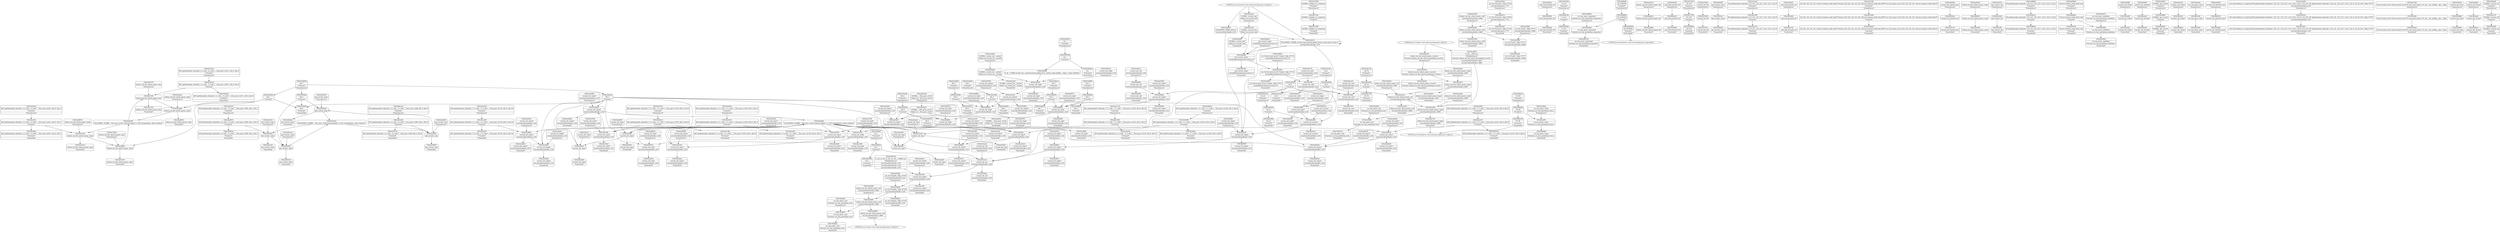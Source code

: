 digraph {
	CE0x5a2d1e0 [shape=record,shape=Mrecord,label="{CE0x5a2d1e0|i64*_getelementptr_inbounds_(_2_x_i64_,_2_x_i64_*___llvm_gcov_ctr411,_i64_0,_i64_0)|*Constant*}"]
	CE0x5a4ab10 [shape=record,shape=Mrecord,label="{CE0x5a4ab10|current_sid:_call|security/selinux/hooks.c,218|*SummSource*}"]
	CE0x5a37560 [shape=record,shape=Mrecord,label="{CE0x5a37560|GLOBAL:_lockdep_rcu_suspicious|*Constant*|*SummSource*}"]
	CE0x5a49b30 [shape=record,shape=Mrecord,label="{CE0x5a49b30|i64_3|*Constant*}"]
	CE0x5a45d90 [shape=record,shape=Mrecord,label="{CE0x5a45d90|_ret_i32_%call1,_!dbg_!27717|security/selinux/hooks.c,4669}"]
	CE0x5a93f00 [shape=record,shape=Mrecord,label="{CE0x5a93f00|_call_void_mcount()_#3}"]
	CE0x5a47580 [shape=record,shape=Mrecord,label="{CE0x5a47580|i64*_getelementptr_inbounds_(_11_x_i64_,_11_x_i64_*___llvm_gcov_ctr125,_i64_0,_i64_9)|*Constant*|*SummSink*}"]
	CE0x5a59790 [shape=record,shape=Mrecord,label="{CE0x5a59790|i8_1|*Constant*}"]
	CE0x5a45340 [shape=record,shape=Mrecord,label="{CE0x5a45340|i1_true|*Constant*|*SummSource*}"]
	CE0x5a5c950 [shape=record,shape=Mrecord,label="{CE0x5a5c950|get_current:_tmp2}"]
	CE0x5a3abe0 [shape=record,shape=Mrecord,label="{CE0x5a3abe0|GLOBAL:_current_sid.__warned|Global_var:current_sid.__warned|*SummSource*}"]
	CE0x5a5f3f0 [shape=record,shape=Mrecord,label="{CE0x5a5f3f0|current_sid:_tmp22|security/selinux/hooks.c,218|*SummSink*}"]
	CE0x5a273a0 [shape=record,shape=Mrecord,label="{CE0x5a273a0|i32_0|*Constant*|*SummSource*}"]
	CE0x5a542e0 [shape=record,shape=Mrecord,label="{CE0x5a542e0|current_sid:_call4|security/selinux/hooks.c,218|*SummSink*}"]
	CE0x5a38290 [shape=record,shape=Mrecord,label="{CE0x5a38290|current_sid:_tmp13|security/selinux/hooks.c,218|*SummSink*}"]
	CE0x5a36420 [shape=record,shape=Mrecord,label="{CE0x5a36420|GLOBAL:_current_sid.__warned|Global_var:current_sid.__warned}"]
	CE0x5a5a400 [shape=record,shape=Mrecord,label="{CE0x5a5a400|GLOBAL:_current_task|Global_var:current_task|*SummSink*}"]
	CE0x5a4f600 [shape=record,shape=Mrecord,label="{CE0x5a4f600|i64_2|*Constant*|*SummSink*}"]
	CE0x5a2cf20 [shape=record,shape=Mrecord,label="{CE0x5a2cf20|i64*_getelementptr_inbounds_(_2_x_i64_,_2_x_i64_*___llvm_gcov_ctr411,_i64_0,_i64_1)|*Constant*}"]
	CE0x5a307a0 [shape=record,shape=Mrecord,label="{CE0x5a307a0|i64*_getelementptr_inbounds_(_2_x_i64_,_2_x_i64_*___llvm_gcov_ctr411,_i64_0,_i64_0)|*Constant*|*SummSource*}"]
	"CONST[source:2(external),value:2(dynamic)][purpose:{subject}]"
	CE0x5a3d800 [shape=record,shape=Mrecord,label="{CE0x5a3d800|current_sid:_tmp19|security/selinux/hooks.c,218}"]
	CE0x5a512e0 [shape=record,shape=Mrecord,label="{CE0x5a512e0|current_sid:_sid|security/selinux/hooks.c,220|*SummSource*}"]
	CE0x5a511a0 [shape=record,shape=Mrecord,label="{CE0x5a511a0|i64*_getelementptr_inbounds_(_2_x_i64_,_2_x_i64_*___llvm_gcov_ctr98,_i64_0,_i64_0)|*Constant*|*SummSink*}"]
	CE0x5a2a880 [shape=record,shape=Mrecord,label="{CE0x5a2a880|avc_has_perm:_requested|Function::avc_has_perm&Arg::requested::}"]
	CE0x5a31090 [shape=record,shape=Mrecord,label="{CE0x5a31090|i64*_getelementptr_inbounds_(_11_x_i64_,_11_x_i64_*___llvm_gcov_ctr125,_i64_0,_i64_0)|*Constant*}"]
	CE0x5a387d0 [shape=record,shape=Mrecord,label="{CE0x5a387d0|get_current:_tmp1|*SummSource*}"]
	CE0x5a39240 [shape=record,shape=Mrecord,label="{CE0x5a39240|_ret_i32_%call1,_!dbg_!27717|security/selinux/hooks.c,4669|*SummSink*}"]
	CE0x5a2ede0 [shape=record,shape=Mrecord,label="{CE0x5a2ede0|COLLAPSED:_GCMRE___llvm_gcov_ctr125_internal_global_11_x_i64_zeroinitializer:_elem_0:default:}"]
	CE0x5a4a450 [shape=record,shape=Mrecord,label="{CE0x5a4a450|current_sid:_tmp1|*SummSource*}"]
	CE0x5a2db80 [shape=record,shape=Mrecord,label="{CE0x5a2db80|selinux_tun_dev_attach_queue:_bb|*SummSink*}"]
	CE0x5a4d210 [shape=record,shape=Mrecord,label="{CE0x5a4d210|_call_void_mcount()_#3}"]
	CE0x5a37a20 [shape=record,shape=Mrecord,label="{CE0x5a37a20|i32_218|*Constant*|*SummSource*}"]
	CE0x5a37d90 [shape=record,shape=Mrecord,label="{CE0x5a37d90|current_sid:_bb}"]
	CE0x6e0d350 [shape=record,shape=Mrecord,label="{CE0x6e0d350|selinux_tun_dev_attach_queue:_call1|security/selinux/hooks.c,4669|*SummSource*}"]
	CE0x5a390a0 [shape=record,shape=Mrecord,label="{CE0x5a390a0|get_current:_tmp1}"]
	CE0x5a39560 [shape=record,shape=Mrecord,label="{CE0x5a39560|get_current:_tmp|*SummSink*}"]
	CE0x5a5c7d0 [shape=record,shape=Mrecord,label="{CE0x5a5c7d0|current_sid:_tmp24|security/selinux/hooks.c,220}"]
	CE0x5a272f0 [shape=record,shape=Mrecord,label="{CE0x5a272f0|selinux_tun_dev_attach_queue:_tmp}"]
	CE0x5a4e180 [shape=record,shape=Mrecord,label="{CE0x5a4e180|i32_22|*Constant*|*SummSource*}"]
	CE0x5a36c40 [shape=record,shape=Mrecord,label="{CE0x5a36c40|get_current:_entry}"]
	CE0x5a2af50 [shape=record,shape=Mrecord,label="{CE0x5a2af50|avc_has_perm:_tclass|Function::avc_has_perm&Arg::tclass::}"]
	CE0x5a340e0 [shape=record,shape=Mrecord,label="{CE0x5a340e0|avc_has_perm:_tsid|Function::avc_has_perm&Arg::tsid::|*SummSource*}"]
	CE0x5a44d70 [shape=record,shape=Mrecord,label="{CE0x5a44d70|i64_0|*Constant*|*SummSink*}"]
	CE0x5a39660 [shape=record,shape=Mrecord,label="{CE0x5a39660|selinux_tun_dev_attach_queue:_call|security/selinux/hooks.c,4669}"]
	CE0x5a4c2e0 [shape=record,shape=Mrecord,label="{CE0x5a4c2e0|i8*_getelementptr_inbounds_(_25_x_i8_,_25_x_i8_*_.str3,_i32_0,_i32_0)|*Constant*|*SummSource*}"]
	CE0x5a3d2e0 [shape=record,shape=Mrecord,label="{CE0x5a3d2e0|current_sid:_tmp18|security/selinux/hooks.c,218}"]
	CE0x5a45660 [shape=record,shape=Mrecord,label="{CE0x5a45660|i64*_getelementptr_inbounds_(_11_x_i64_,_11_x_i64_*___llvm_gcov_ctr125,_i64_0,_i64_8)|*Constant*}"]
	CE0x79ada00 [shape=record,shape=Mrecord,label="{CE0x79ada00|avc_has_perm:_ssid|Function::avc_has_perm&Arg::ssid::|*SummSource*}"]
	CE0x5a31e50 [shape=record,shape=Mrecord,label="{CE0x5a31e50|selinux_tun_dev_attach_queue:_sid|security/selinux/hooks.c,4669|*SummSink*}"]
	CE0x5a5a820 [shape=record,shape=Mrecord,label="{CE0x5a5a820|_call_void_mcount()_#3}"]
	CE0x5a4a000 [shape=record,shape=Mrecord,label="{CE0x5a4a000|i64_4|*Constant*|*SummSink*}"]
	CE0x5a2bf10 [shape=record,shape=Mrecord,label="{CE0x5a2bf10|selinux_tun_dev_attach_queue:_sid|security/selinux/hooks.c,4669|*SummSource*}"]
	CE0x5a4f6a0 [shape=record,shape=Mrecord,label="{CE0x5a4f6a0|current_sid:_tmp4|security/selinux/hooks.c,218}"]
	CE0x5a68f60 [shape=record,shape=Mrecord,label="{CE0x5a68f60|i32_4194304|*Constant*}"]
	CE0x5a315f0 [shape=record,shape=Mrecord,label="{CE0x5a315f0|i32_(i32,_i32,_i16,_i32,_%struct.common_audit_data*)*_bitcast_(i32_(i32,_i32,_i16,_i32,_%struct.common_audit_data.495*)*_avc_has_perm_to_i32_(i32,_i32,_i16,_i32,_%struct.common_audit_data*)*)|*Constant*|*SummSource*}"]
	CE0x5a454b0 [shape=record,shape=Mrecord,label="{CE0x5a454b0|i1_true|*Constant*|*SummSink*}"]
	CE0x5a53530 [shape=record,shape=Mrecord,label="{CE0x5a53530|current_sid:_tobool1|security/selinux/hooks.c,218|*SummSource*}"]
	CE0x5a44af0 [shape=record,shape=Mrecord,label="{CE0x5a44af0|i64_0|*Constant*}"]
	CE0x5a526c0 [shape=record,shape=Mrecord,label="{CE0x5a526c0|_ret_%struct.task_struct*_%tmp4,_!dbg_!27714|./arch/x86/include/asm/current.h,14|*SummSink*}"]
	CE0x5a46430 [shape=record,shape=Mrecord,label="{CE0x5a46430|current_sid:_tmp14|security/selinux/hooks.c,218|*SummSource*}"]
	CE0x5a46c50 [shape=record,shape=Mrecord,label="{CE0x5a46c50|_call_void_mcount()_#3|*SummSource*}"]
	CE0x5a50380 [shape=record,shape=Mrecord,label="{CE0x5a50380|current_sid:_land.lhs.true|*SummSource*}"]
	CE0x5a3b080 [shape=record,shape=Mrecord,label="{CE0x5a3b080|selinux_tun_dev_attach_queue:_call|security/selinux/hooks.c,4669|*SummSource*}"]
	CE0x5a3ad10 [shape=record,shape=Mrecord,label="{CE0x5a3ad10|GLOBAL:_current_sid.__warned|Global_var:current_sid.__warned|*SummSink*}"]
	CE0x5a30e60 [shape=record,shape=Mrecord,label="{CE0x5a30e60|selinux_tun_dev_attach_queue:_entry|*SummSource*}"]
	CE0x5a4f590 [shape=record,shape=Mrecord,label="{CE0x5a4f590|i64_2|*Constant*|*SummSource*}"]
	CE0x5a41ff0 [shape=record,shape=Mrecord,label="{CE0x5a41ff0|get_current:_bb|*SummSink*}"]
	CE0x5a31580 [shape=record,shape=Mrecord,label="{CE0x5a31580|selinux_tun_dev_attach_queue:_call1|security/selinux/hooks.c,4669|*SummSink*}"]
	CE0x5a29970 [shape=record,shape=Mrecord,label="{CE0x5a29970|selinux_tun_dev_attach_queue:_tmp2|*SummSource*}"]
	CE0x5a35440 [shape=record,shape=Mrecord,label="{CE0x5a35440|selinux_tun_dev_attach_queue:_security|Function::selinux_tun_dev_attach_queue&Arg::security::}"]
	CE0x5a48bf0 [shape=record,shape=Mrecord,label="{CE0x5a48bf0|i8*_getelementptr_inbounds_(_45_x_i8_,_45_x_i8_*_.str12,_i32_0,_i32_0)|*Constant*|*SummSink*}"]
	CE0x5a505b0 [shape=record,shape=Mrecord,label="{CE0x5a505b0|current_sid:_tmp9|security/selinux/hooks.c,218}"]
	CE0x5a50470 [shape=record,shape=Mrecord,label="{CE0x5a50470|i64*_getelementptr_inbounds_(_11_x_i64_,_11_x_i64_*___llvm_gcov_ctr125,_i64_0,_i64_6)|*Constant*|*SummSink*}"]
	CE0x5a303e0 [shape=record,shape=Mrecord,label="{CE0x5a303e0|current_sid:_tmp12|security/selinux/hooks.c,218}"]
	CE0x5a58fe0 [shape=record,shape=Mrecord,label="{CE0x5a58fe0|0:_i8,_:_GCMR_current_sid.__warned_internal_global_i8_0,_section_.data.unlikely_,_align_1:_elem_0:default:}"]
	CE0x79ad930 [shape=record,shape=Mrecord,label="{CE0x79ad930|avc_has_perm:_ssid|Function::avc_has_perm&Arg::ssid::}"]
	CE0x5a66930 [shape=record,shape=Mrecord,label="{CE0x5a66930|i32_4194304|*Constant*|*SummSink*}"]
	CE0x54f22b0 [shape=record,shape=Mrecord,label="{CE0x54f22b0|get_current:_tmp4|./arch/x86/include/asm/current.h,14|*SummSource*}"]
	CE0x5a34630 [shape=record,shape=Mrecord,label="{CE0x5a34630|0:_i32,_:_CRE_0,4_|*MultipleSource*|Function::selinux_tun_dev_attach_queue&Arg::security::|security/selinux/hooks.c,4667|security/selinux/hooks.c,4669}"]
	CE0x5a346a0 [shape=record,shape=Mrecord,label="{CE0x5a346a0|avc_has_perm:_tclass|Function::avc_has_perm&Arg::tclass::|*SummSource*}"]
	CE0x5aa5460 [shape=record,shape=Mrecord,label="{CE0x5aa5460|get_current:_tmp|*SummSource*}"]
	CE0x5a348a0 [shape=record,shape=Mrecord,label="{CE0x5a348a0|avc_has_perm:_auditdata|Function::avc_has_perm&Arg::auditdata::|*SummSink*}"]
	CE0x5a444f0 [shape=record,shape=Mrecord,label="{CE0x5a444f0|current_sid:_tmp2}"]
	CE0x5a325b0 [shape=record,shape=Mrecord,label="{CE0x5a325b0|i64_5|*Constant*}"]
	CE0x5a5f1a0 [shape=record,shape=Mrecord,label="{CE0x5a5f1a0|current_sid:_tmp22|security/selinux/hooks.c,218}"]
	CE0x5a5ad80 [shape=record,shape=Mrecord,label="{CE0x5a5ad80|current_sid:_if.end}"]
	CE0x5a2e050 [shape=record,shape=Mrecord,label="{CE0x5a2e050|COLLAPSED:_GCMRE___llvm_gcov_ctr411_internal_global_2_x_i64_zeroinitializer:_elem_0:default:}"]
	CE0x5a6c420 [shape=record,shape=Mrecord,label="{CE0x5a6c420|current_sid:_if.end|*SummSink*}"]
	CE0x5aa8a70 [shape=record,shape=Mrecord,label="{CE0x5aa8a70|i64*_getelementptr_inbounds_(_2_x_i64_,_2_x_i64_*___llvm_gcov_ctr98,_i64_0,_i64_1)|*Constant*|*SummSource*}"]
	CE0x5a500f0 [shape=record,shape=Mrecord,label="{CE0x5a500f0|current_sid:_do.body|*SummSource*}"]
	CE0x5a48a10 [shape=record,shape=Mrecord,label="{CE0x5a48a10|i8*_getelementptr_inbounds_(_45_x_i8_,_45_x_i8_*_.str12,_i32_0,_i32_0)|*Constant*}"]
	CE0x5a3b600 [shape=record,shape=Mrecord,label="{CE0x5a3b600|_ret_i32_%tmp24,_!dbg_!27742|security/selinux/hooks.c,220}"]
	CE0x5a68e80 [shape=record,shape=Mrecord,label="{CE0x5a68e80|avc_has_perm:_tclass|Function::avc_has_perm&Arg::tclass::|*SummSink*}"]
	CE0x5a50780 [shape=record,shape=Mrecord,label="{CE0x5a50780|current_sid:_tmp9|security/selinux/hooks.c,218|*SummSink*}"]
	CE0x5a2b9c0 [shape=record,shape=Mrecord,label="{CE0x5a2b9c0|i64_1|*Constant*}"]
	CE0x5a47d60 [shape=record,shape=Mrecord,label="{CE0x5a47d60|current_sid:_call|security/selinux/hooks.c,218|*SummSink*}"]
	CE0x5a61740 [shape=record,shape=Mrecord,label="{CE0x5a61740|i32_78|*Constant*|*SummSink*}"]
	CE0x5a61040 [shape=record,shape=Mrecord,label="{CE0x5a61040|0:_i32,_4:_i32,_8:_i32,_12:_i32,_:_CMRE_4,8_|*MultipleSource*|security/selinux/hooks.c,218|security/selinux/hooks.c,218|security/selinux/hooks.c,220}"]
	CE0x5a4cff0 [shape=record,shape=Mrecord,label="{CE0x5a4cff0|i64*_getelementptr_inbounds_(_11_x_i64_,_11_x_i64_*___llvm_gcov_ctr125,_i64_0,_i64_6)|*Constant*|*SummSource*}"]
	CE0x5a36b90 [shape=record,shape=Mrecord,label="{CE0x5a36b90|GLOBAL:_get_current|*Constant*|*SummSink*}"]
	CE0x5a618d0 [shape=record,shape=Mrecord,label="{CE0x5a618d0|current_sid:_cred|security/selinux/hooks.c,218}"]
	CE0x5a6c520 [shape=record,shape=Mrecord,label="{CE0x5a6c520|current_sid:_if.then}"]
	CE0x5a2f9d0 [shape=record,shape=Mrecord,label="{CE0x5a2f9d0|current_sid:_call|security/selinux/hooks.c,218}"]
	CE0x5a5bb50 [shape=record,shape=Mrecord,label="{CE0x5a5bb50|i64*_getelementptr_inbounds_(_11_x_i64_,_11_x_i64_*___llvm_gcov_ctr125,_i64_0,_i64_8)|*Constant*|*SummSource*}"]
	CE0x5a29cb0 [shape=record,shape=Mrecord,label="{CE0x5a29cb0|selinux_tun_dev_attach_queue:_security|Function::selinux_tun_dev_attach_queue&Arg::security::|*SummSink*}"]
	CE0x5a3d460 [shape=record,shape=Mrecord,label="{CE0x5a3d460|current_sid:_tmp18|security/selinux/hooks.c,218|*SummSource*}"]
	CE0x5a41de0 [shape=record,shape=Mrecord,label="{CE0x5a41de0|get_current:_bb}"]
	CE0x5a67cb0 [shape=record,shape=Mrecord,label="{CE0x5a67cb0|avc_has_perm:_entry}"]
	CE0x5a2e9f0 [shape=record,shape=Mrecord,label="{CE0x5a2e9f0|current_sid:_land.lhs.true2|*SummSink*}"]
	CE0x5a2e870 [shape=record,shape=Mrecord,label="{CE0x5a2e870|selinux_tun_dev_attach_queue:_tmp4|security/selinux/hooks.c,4667}"]
	CE0x5a6d7f0 [shape=record,shape=Mrecord,label="{CE0x5a6d7f0|current_sid:_land.lhs.true2|*SummSource*}"]
	CE0x5a4ce70 [shape=record,shape=Mrecord,label="{CE0x5a4ce70|i64*_getelementptr_inbounds_(_11_x_i64_,_11_x_i64_*___llvm_gcov_ctr125,_i64_0,_i64_6)|*Constant*}"]
	CE0x5a3e650 [shape=record,shape=Mrecord,label="{CE0x5a3e650|_call_void_lockdep_rcu_suspicious(i8*_getelementptr_inbounds_(_25_x_i8_,_25_x_i8_*_.str3,_i32_0,_i32_0),_i32_218,_i8*_getelementptr_inbounds_(_45_x_i8_,_45_x_i8_*_.str12,_i32_0,_i32_0))_#10,_!dbg_!27727|security/selinux/hooks.c,218|*SummSource*}"]
	CE0x5a586b0 [shape=record,shape=Mrecord,label="{CE0x5a586b0|current_sid:_tmp5|security/selinux/hooks.c,218}"]
	CE0x5a369c0 [shape=record,shape=Mrecord,label="{CE0x5a369c0|GLOBAL:_get_current|*Constant*|*SummSource*}"]
	CE0x5a36f20 [shape=record,shape=Mrecord,label="{CE0x5a36f20|_ret_%struct.task_struct*_%tmp4,_!dbg_!27714|./arch/x86/include/asm/current.h,14|*SummSource*}"]
	CE0x5a2e470 [shape=record,shape=Mrecord,label="{CE0x5a2e470|selinux_tun_dev_attach_queue:_bb|*SummSource*}"]
	CE0x5a4a640 [shape=record,shape=Mrecord,label="{CE0x5a4a640|current_sid:_tmp1|*SummSink*}"]
	CE0x5a4c6f0 [shape=record,shape=Mrecord,label="{CE0x5a4c6f0|%struct.task_struct*_(%struct.task_struct**)*_asm_movq_%gs:$_1:P_,$0_,_r,im,_dirflag_,_fpsr_,_flags_}"]
	CE0x5a4b1d0 [shape=record,shape=Mrecord,label="{CE0x5a4b1d0|GLOBAL:___llvm_gcov_ctr125|Global_var:__llvm_gcov_ctr125|*SummSource*}"]
	CE0x5a37b50 [shape=record,shape=Mrecord,label="{CE0x5a37b50|selinux_tun_dev_attach_queue:_tmp3|*SummSource*}"]
	CE0x5a5ae50 [shape=record,shape=Mrecord,label="{CE0x5a5ae50|i64*_getelementptr_inbounds_(_11_x_i64_,_11_x_i64_*___llvm_gcov_ctr125,_i64_0,_i64_0)|*Constant*|*SummSink*}"]
	CE0x5a475f0 [shape=record,shape=Mrecord,label="{CE0x5a475f0|current_sid:_tmp17|security/selinux/hooks.c,218}"]
	CE0x5a3a820 [shape=record,shape=Mrecord,label="{CE0x5a3a820|current_sid:_tmp20|security/selinux/hooks.c,218}"]
	CE0x5a5f970 [shape=record,shape=Mrecord,label="{CE0x5a5f970|current_sid:_tmp23|security/selinux/hooks.c,218|*SummSink*}"]
	CE0x5a3a630 [shape=record,shape=Mrecord,label="{CE0x5a3a630|current_sid:_tmp19|security/selinux/hooks.c,218|*SummSink*}"]
	CE0x5a2e3c0 [shape=record,shape=Mrecord,label="{CE0x5a2e3c0|selinux_tun_dev_attach_queue:_sid|security/selinux/hooks.c,4669}"]
	CE0x5a399a0 [shape=record,shape=Mrecord,label="{CE0x5a399a0|i64_1|*Constant*}"]
	CE0x5a68ef0 [shape=record,shape=Mrecord,label="{CE0x5a68ef0|i32_4194304|*Constant*|*SummSource*}"]
	CE0x5a8c180 [shape=record,shape=Mrecord,label="{CE0x5a8c180|get_current:_tmp3|*SummSource*}"]
	CE0x5a53d90 [shape=record,shape=Mrecord,label="{CE0x5a53d90|current_sid:_tmp20|security/selinux/hooks.c,218|*SummSink*}"]
	CE0x5a33d60 [shape=record,shape=Mrecord,label="{CE0x5a33d60|current_sid:_tmp5|security/selinux/hooks.c,218|*SummSink*}"]
	CE0x5a2b910 [shape=record,shape=Mrecord,label="{CE0x5a2b910|selinux_tun_dev_attach_queue:_bb}"]
	CE0x5a49d30 [shape=record,shape=Mrecord,label="{CE0x5a49d30|i64_3|*Constant*|*SummSink*}"]
	CE0x5a32140 [shape=record,shape=Mrecord,label="{CE0x5a32140|current_sid:_tmp15|security/selinux/hooks.c,218|*SummSource*}"]
	CE0x5a321b0 [shape=record,shape=Mrecord,label="{CE0x5a321b0|current_sid:_tmp15|security/selinux/hooks.c,218|*SummSink*}"]
	CE0x5a36190 [shape=record,shape=Mrecord,label="{CE0x5a36190|current_sid:_tmp7|security/selinux/hooks.c,218|*SummSink*}"]
	CE0x5a2dce0 [shape=record,shape=Mrecord,label="{CE0x5a2dce0|selinux_tun_dev_attach_queue:_tmp1|*SummSource*}"]
	CE0x5a6b290 [shape=record,shape=Mrecord,label="{CE0x5a6b290|i16_49|*Constant*}"]
	CE0x5a2f1b0 [shape=record,shape=Mrecord,label="{CE0x5a2f1b0|i32_0|*Constant*}"]
	CE0x5a2aee0 [shape=record,shape=Mrecord,label="{CE0x5a2aee0|avc_has_perm:_entry|*SummSource*}"]
	CE0x5a4f770 [shape=record,shape=Mrecord,label="{CE0x5a4f770|current_sid:_tmp4|security/selinux/hooks.c,218|*SummSource*}"]
	CE0x5a2c330 [shape=record,shape=Mrecord,label="{CE0x5a2c330|i32_0|*Constant*|*SummSink*}"]
	CE0x5a48ea0 [shape=record,shape=Mrecord,label="{CE0x5a48ea0|i64*_getelementptr_inbounds_(_11_x_i64_,_11_x_i64_*___llvm_gcov_ctr125,_i64_0,_i64_9)|*Constant*}"]
	CE0x5a48820 [shape=record,shape=Mrecord,label="{CE0x5a48820|i32_218|*Constant*|*SummSink*}"]
	CE0x5a8bfb0 [shape=record,shape=Mrecord,label="{CE0x5a8bfb0|get_current:_tmp4|./arch/x86/include/asm/current.h,14}"]
	CE0x5a37430 [shape=record,shape=Mrecord,label="{CE0x5a37430|GLOBAL:_lockdep_rcu_suspicious|*Constant*}"]
	CE0x5a49a90 [shape=record,shape=Mrecord,label="{CE0x5a49a90|current_sid:_tobool|security/selinux/hooks.c,218|*SummSink*}"]
	CE0x5a37760 [shape=record,shape=Mrecord,label="{CE0x5a37760|i32_218|*Constant*}"]
	"CONST[source:1(input),value:2(dynamic)][purpose:{object}]"
	CE0x5a525b0 [shape=record,shape=Mrecord,label="{CE0x5a525b0|_ret_%struct.task_struct*_%tmp4,_!dbg_!27714|./arch/x86/include/asm/current.h,14}"]
	CE0x5a4e380 [shape=record,shape=Mrecord,label="{CE0x5a4e380|i32_22|*Constant*|*SummSink*}"]
	CE0x5a326b0 [shape=record,shape=Mrecord,label="{CE0x5a326b0|i64_5|*Constant*|*SummSource*}"]
	CE0x5a3f520 [shape=record,shape=Mrecord,label="{CE0x5a3f520|selinux_tun_dev_attach_queue:_call1|security/selinux/hooks.c,4669}"]
	CE0x5a3a510 [shape=record,shape=Mrecord,label="{CE0x5a3a510|i64*_getelementptr_inbounds_(_11_x_i64_,_11_x_i64_*___llvm_gcov_ctr125,_i64_0,_i64_10)|*Constant*|*SummSource*}"]
	CE0x5a44380 [shape=record,shape=Mrecord,label="{CE0x5a44380|current_sid:_tmp2|*SummSource*}"]
	CE0x5aa5250 [shape=record,shape=Mrecord,label="{CE0x5aa5250|get_current:_tmp}"]
	CE0x5a3e5e0 [shape=record,shape=Mrecord,label="{CE0x5a3e5e0|_call_void_lockdep_rcu_suspicious(i8*_getelementptr_inbounds_(_25_x_i8_,_25_x_i8_*_.str3,_i32_0,_i32_0),_i32_218,_i8*_getelementptr_inbounds_(_45_x_i8_,_45_x_i8_*_.str12,_i32_0,_i32_0))_#10,_!dbg_!27727|security/selinux/hooks.c,218}"]
	CE0x5a49da0 [shape=record,shape=Mrecord,label="{CE0x5a49da0|i64_2|*Constant*}"]
	CE0x5a53ff0 [shape=record,shape=Mrecord,label="{CE0x5a53ff0|current_sid:_call4|security/selinux/hooks.c,218}"]
	CE0x5a32380 [shape=record,shape=Mrecord,label="{CE0x5a32380|i64_4|*Constant*}"]
	CE0x5a30af0 [shape=record,shape=Mrecord,label="{CE0x5a30af0|i64*_getelementptr_inbounds_(_2_x_i64_,_2_x_i64_*___llvm_gcov_ctr411,_i64_0,_i64_1)|*Constant*|*SummSink*}"]
	CE0x5a41f10 [shape=record,shape=Mrecord,label="{CE0x5a41f10|get_current:_bb|*SummSource*}"]
	CE0x5a508f0 [shape=record,shape=Mrecord,label="{CE0x5a508f0|current_sid:_entry|*SummSink*}"]
	CE0x5a375d0 [shape=record,shape=Mrecord,label="{CE0x5a375d0|GLOBAL:_lockdep_rcu_suspicious|*Constant*|*SummSink*}"]
	CE0x5a34b20 [shape=record,shape=Mrecord,label="{CE0x5a34b20|i64_1|*Constant*|*SummSink*}"]
	CE0x5a44240 [shape=record,shape=Mrecord,label="{CE0x5a44240|i64*_getelementptr_inbounds_(_11_x_i64_,_11_x_i64_*___llvm_gcov_ctr125,_i64_0,_i64_1)|*Constant*}"]
	CE0x5a617b0 [shape=record,shape=Mrecord,label="{CE0x5a617b0|i32_78|*Constant*|*SummSource*}"]
	CE0x5a502e0 [shape=record,shape=Mrecord,label="{CE0x5a502e0|current_sid:_land.lhs.true}"]
	CE0x5a6d630 [shape=record,shape=Mrecord,label="{CE0x5a6d630|current_sid:_if.then|*SummSink*}"]
	CE0x5a2bb20 [shape=record,shape=Mrecord,label="{CE0x5a2bb20|i64*_getelementptr_inbounds_(_2_x_i64_,_2_x_i64_*___llvm_gcov_ctr411,_i64_0,_i64_0)|*Constant*|*SummSink*}"]
	CE0x5a4cbe0 [shape=record,shape=Mrecord,label="{CE0x5a4cbe0|current_sid:_tmp12|security/selinux/hooks.c,218|*SummSink*}"]
	CE0x5a48b80 [shape=record,shape=Mrecord,label="{CE0x5a48b80|i8*_getelementptr_inbounds_(_45_x_i8_,_45_x_i8_*_.str12,_i32_0,_i32_0)|*Constant*|*SummSource*}"]
	CE0x5a2ece0 [shape=record,shape=Mrecord,label="{CE0x5a2ece0|current_sid:_tmp|*SummSource*}"]
	CE0x5a51070 [shape=record,shape=Mrecord,label="{CE0x5a51070|selinux_tun_dev_attach_queue:_tmp3|*SummSink*}"]
	CE0x5a38e90 [shape=record,shape=Mrecord,label="{CE0x5a38e90|_ret_i32_%tmp24,_!dbg_!27742|security/selinux/hooks.c,220|*SummSink*}"]
	CE0x5a5fd10 [shape=record,shape=Mrecord,label="{CE0x5a5fd10|i32_1|*Constant*}"]
	CE0x5a39cb0 [shape=record,shape=Mrecord,label="{CE0x5a39cb0|selinux_tun_dev_attach_queue:_tmp4|security/selinux/hooks.c,4667|*SummSource*}"]
	CE0x5a4e910 [shape=record,shape=Mrecord,label="{CE0x5a4e910|COLLAPSED:_CMRE:_elem_0::|security/selinux/hooks.c,218}"]
	CE0x5a3b590 [shape=record,shape=Mrecord,label="{CE0x5a3b590|i32_0|*Constant*}"]
	CE0x5a467d0 [shape=record,shape=Mrecord,label="{CE0x5a467d0|i1_true|*Constant*}"]
	CE0x5a64510 [shape=record,shape=Mrecord,label="{CE0x5a64510|_ret_i32_%retval.0,_!dbg_!27728|security/selinux/avc.c,775}"]
	CE0x5a442e0 [shape=record,shape=Mrecord,label="{CE0x5a442e0|i64*_getelementptr_inbounds_(_11_x_i64_,_11_x_i64_*___llvm_gcov_ctr125,_i64_0,_i64_1)|*Constant*|*SummSource*}"]
	CE0x5a52a70 [shape=record,shape=Mrecord,label="{CE0x5a52a70|COLLAPSED:_GCMRE_current_task_external_global_%struct.task_struct*:_elem_0::|security/selinux/hooks.c,218}"]
	CE0x5a59230 [shape=record,shape=Mrecord,label="{CE0x5a59230|current_sid:_tmp8|security/selinux/hooks.c,218|*SummSource*}"]
	CE0x5327fb0 [shape=record,shape=Mrecord,label="{CE0x5327fb0|avc_has_perm:_entry|*SummSink*}"]
	CE0x5a8e1a0 [shape=record,shape=Mrecord,label="{CE0x5a8e1a0|i64*_getelementptr_inbounds_(_2_x_i64_,_2_x_i64_*___llvm_gcov_ctr98,_i64_0,_i64_0)|*Constant*|*SummSource*}"]
	CE0x5a445c0 [shape=record,shape=Mrecord,label="{CE0x5a445c0|current_sid:_tmp2|*SummSink*}"]
	CE0x5a349a0 [shape=record,shape=Mrecord,label="{CE0x5a349a0|_ret_i32_%retval.0,_!dbg_!27728|security/selinux/avc.c,775|*SummSource*}"]
	CE0x5a65720 [shape=record,shape=Mrecord,label="{CE0x5a65720|avc_has_perm:_requested|Function::avc_has_perm&Arg::requested::|*SummSink*}"]
	CE0x5a93c90 [shape=record,shape=Mrecord,label="{CE0x5a93c90|get_current:_tmp3|*SummSink*}"]
	CE0x5a342c0 [shape=record,shape=Mrecord,label="{CE0x5a342c0|current_sid:_tmp10|security/selinux/hooks.c,218}"]
	CE0x5a52bf0 [shape=record,shape=Mrecord,label="{CE0x5a52bf0|current_sid:_tmp21|security/selinux/hooks.c,218}"]
	CE0x5a6d780 [shape=record,shape=Mrecord,label="{CE0x5a6d780|current_sid:_land.lhs.true2}"]
	CE0x5a3eeb0 [shape=record,shape=Mrecord,label="{CE0x5a3eeb0|selinux_tun_dev_attach_queue:_tmp5|security/selinux/hooks.c,4669|*SummSource*}"]
	CE0x5a45f90 [shape=record,shape=Mrecord,label="{CE0x5a45f90|_ret_i32_%call1,_!dbg_!27717|security/selinux/hooks.c,4669|*SummSource*}"]
	CE0x5a2eb30 [shape=record,shape=Mrecord,label="{CE0x5a2eb30|current_sid:_do.body}"]
	CE0x5a31660 [shape=record,shape=Mrecord,label="{CE0x5a31660|i32_(i32,_i32,_i16,_i32,_%struct.common_audit_data*)*_bitcast_(i32_(i32,_i32,_i16,_i32,_%struct.common_audit_data.495*)*_avc_has_perm_to_i32_(i32,_i32,_i16,_i32,_%struct.common_audit_data*)*)|*Constant*}"]
	CE0x5a61a40 [shape=record,shape=Mrecord,label="{CE0x5a61a40|current_sid:_cred|security/selinux/hooks.c,218|*SummSource*}"]
	CE0x5a51210 [shape=record,shape=Mrecord,label="{CE0x5a51210|current_sid:_sid|security/selinux/hooks.c,220}"]
	CE0x5a39930 [shape=record,shape=Mrecord,label="{CE0x5a39930|i64*_getelementptr_inbounds_(_2_x_i64_,_2_x_i64_*___llvm_gcov_ctr98,_i64_0,_i64_1)|*Constant*|*SummSink*}"]
	CE0x5a5c5d0 [shape=record,shape=Mrecord,label="{CE0x5a5c5d0|i64*_getelementptr_inbounds_(_2_x_i64_,_2_x_i64_*___llvm_gcov_ctr98,_i64_0,_i64_0)|*Constant*}"]
	CE0x5a6c5c0 [shape=record,shape=Mrecord,label="{CE0x5a6c5c0|current_sid:_if.then|*SummSource*}"]
	CE0x5a4a100 [shape=record,shape=Mrecord,label="{CE0x5a4a100|current_sid:_tobool1|security/selinux/hooks.c,218}"]
	CE0x5a443f0 [shape=record,shape=Mrecord,label="{CE0x5a443f0|i64*_getelementptr_inbounds_(_11_x_i64_,_11_x_i64_*___llvm_gcov_ctr125,_i64_0,_i64_1)|*Constant*|*SummSink*}"]
	CE0x5a4f840 [shape=record,shape=Mrecord,label="{CE0x5a4f840|current_sid:_tmp4|security/selinux/hooks.c,218|*SummSink*}"]
	CE0x5a30160 [shape=record,shape=Mrecord,label="{CE0x5a30160|current_sid:_tmp11|security/selinux/hooks.c,218|*SummSource*}"]
	CE0x5a26960 [shape=record,shape=Mrecord,label="{CE0x5a26960|selinux_tun_dev_attach_queue:_call|security/selinux/hooks.c,4669|*SummSink*}"]
	CE0x5a506b0 [shape=record,shape=Mrecord,label="{CE0x5a506b0|current_sid:_tmp9|security/selinux/hooks.c,218|*SummSource*}"]
	CE0x5a5c080 [shape=record,shape=Mrecord,label="{CE0x5a5c080|current_sid:_tmp16|security/selinux/hooks.c,218|*SummSource*}"]
	CE0x5a5a8c0 [shape=record,shape=Mrecord,label="{CE0x5a5a8c0|_call_void_mcount()_#3|*SummSource*}"]
	CE0x5a365a0 [shape=record,shape=Mrecord,label="{CE0x5a365a0|current_sid:_entry|*SummSource*}"]
	CE0x5a58950 [shape=record,shape=Mrecord,label="{CE0x5a58950|current_sid:_tmp7|security/selinux/hooks.c,218|*SummSource*}"]
	CE0x5a3f1f0 [shape=record,shape=Mrecord,label="{CE0x5a3f1f0|current_sid:_tmp|*SummSink*}"]
	CE0x5a47410 [shape=record,shape=Mrecord,label="{CE0x5a47410|i64*_getelementptr_inbounds_(_11_x_i64_,_11_x_i64_*___llvm_gcov_ctr125,_i64_0,_i64_9)|*Constant*|*SummSource*}"]
	CE0x5a93fa0 [shape=record,shape=Mrecord,label="{CE0x5a93fa0|_call_void_mcount()_#3|*SummSource*}"]
	CE0x5a324b0 [shape=record,shape=Mrecord,label="{CE0x5a324b0|i64_4|*Constant*|*SummSource*}"]
	CE0x5a4b300 [shape=record,shape=Mrecord,label="{CE0x5a4b300|GLOBAL:___llvm_gcov_ctr125|Global_var:__llvm_gcov_ctr125|*SummSink*}"]
	"CONST[source:0(mediator),value:2(dynamic)][purpose:{object}]"
	CE0x5a65790 [shape=record,shape=Mrecord,label="{CE0x5a65790|%struct.common_audit_data*_null|*Constant*|*SummSink*}"]
	CE0x5a327a0 [shape=record,shape=Mrecord,label="{CE0x5a327a0|selinux_tun_dev_attach_queue:_tmp2|*SummSink*}"]
	CE0x5a8c0e0 [shape=record,shape=Mrecord,label="{CE0x5a8c0e0|get_current:_tmp3}"]
	CE0x5a4a7e0 [shape=record,shape=Mrecord,label="{CE0x5a4a7e0|_call_void_mcount()_#3|*SummSink*}"]
	CE0x5aa52c0 [shape=record,shape=Mrecord,label="{CE0x5aa52c0|COLLAPSED:_GCMRE___llvm_gcov_ctr98_internal_global_2_x_i64_zeroinitializer:_elem_0:default:}"]
	CE0x5a669a0 [shape=record,shape=Mrecord,label="{CE0x5a669a0|%struct.common_audit_data*_null|*Constant*}"]
	CE0x5a50180 [shape=record,shape=Mrecord,label="{CE0x5a50180|current_sid:_do.body|*SummSink*}"]
	CE0x5a2e520 [shape=record,shape=Mrecord,label="{CE0x5a2e520|i64*_getelementptr_inbounds_(_2_x_i64_,_2_x_i64_*___llvm_gcov_ctr411,_i64_0,_i64_1)|*Constant*|*SummSource*}"]
	CE0x5a53660 [shape=record,shape=Mrecord,label="{CE0x5a53660|current_sid:_tobool1|security/selinux/hooks.c,218|*SummSink*}"]
	CE0x5a384a0 [shape=record,shape=Mrecord,label="{CE0x5a384a0|i64*_getelementptr_inbounds_(_11_x_i64_,_11_x_i64_*___llvm_gcov_ctr125,_i64_0,_i64_8)|*Constant*|*SummSink*}"]
	CE0x5a33a20 [shape=record,shape=Mrecord,label="{CE0x5a33a20|selinux_tun_dev_attach_queue:_tmp2}"]
	CE0x5a65800 [shape=record,shape=Mrecord,label="{CE0x5a65800|%struct.common_audit_data*_null|*Constant*|*SummSource*}"]
	CE0x70e8130 [shape=record,shape=Mrecord,label="{CE0x70e8130|avc_has_perm:_tsid|Function::avc_has_perm&Arg::tsid::|*SummSink*}"]
	CE0x5a34440 [shape=record,shape=Mrecord,label="{CE0x5a34440|current_sid:_tmp10|security/selinux/hooks.c,218|*SummSource*}"]
	CE0x5a5a210 [shape=record,shape=Mrecord,label="{CE0x5a5a210|GLOBAL:_current_task|Global_var:current_task|*SummSource*}"]
	CE0x5a35260 [shape=record,shape=Mrecord,label="{CE0x5a35260|current_sid:_sid|security/selinux/hooks.c,220|*SummSink*}"]
	CE0x5a4c370 [shape=record,shape=Mrecord,label="{CE0x5a4c370|i8*_getelementptr_inbounds_(_25_x_i8_,_25_x_i8_*_.str3,_i32_0,_i32_0)|*Constant*|*SummSink*}"]
	CE0x5a54170 [shape=record,shape=Mrecord,label="{CE0x5a54170|current_sid:_call4|security/selinux/hooks.c,218|*SummSource*}"]
	CE0x5a4bbc0 [shape=record,shape=Mrecord,label="{CE0x5a4bbc0|current_sid:_do.end|*SummSink*}"]
	CE0x5a3a9c0 [shape=record,shape=Mrecord,label="{CE0x5a3a9c0|current_sid:_tmp20|security/selinux/hooks.c,218|*SummSource*}"]
	CE0x5a49cc0 [shape=record,shape=Mrecord,label="{CE0x5a49cc0|i64_3|*Constant*|*SummSource*}"]
	CE0x5a49a20 [shape=record,shape=Mrecord,label="{CE0x5a49a20|current_sid:_tmp8|security/selinux/hooks.c,218|*SummSink*}"]
	CE0x5a36d20 [shape=record,shape=Mrecord,label="{CE0x5a36d20|get_current:_entry|*SummSource*}"]
	CE0x5a6b3c0 [shape=record,shape=Mrecord,label="{CE0x5a6b3c0|i16_49|*Constant*|*SummSource*}"]
	CE0x5a2d550 [shape=record,shape=Mrecord,label="{CE0x5a2d550|selinux_tun_dev_attach_queue:_tmp1|*SummSink*}"]
	CE0x5a3e6c0 [shape=record,shape=Mrecord,label="{CE0x5a3e6c0|_call_void_lockdep_rcu_suspicious(i8*_getelementptr_inbounds_(_25_x_i8_,_25_x_i8_*_.str3,_i32_0,_i32_0),_i32_218,_i8*_getelementptr_inbounds_(_45_x_i8_,_45_x_i8_*_.str12,_i32_0,_i32_0))_#10,_!dbg_!27727|security/selinux/hooks.c,218|*SummSink*}"]
	CE0x5a3a2f0 [shape=record,shape=Mrecord,label="{CE0x5a3a2f0|i64*_getelementptr_inbounds_(_11_x_i64_,_11_x_i64_*___llvm_gcov_ctr125,_i64_0,_i64_10)|*Constant*}"]
	CE0x5a4a340 [shape=record,shape=Mrecord,label="{CE0x5a4a340|current_sid:_tmp1}"]
	CE0x5a3bf80 [shape=record,shape=Mrecord,label="{CE0x5a3bf80|current_sid:_if.end|*SummSource*}"]
	CE0x5aa8970 [shape=record,shape=Mrecord,label="{CE0x5aa8970|i64*_getelementptr_inbounds_(_2_x_i64_,_2_x_i64_*___llvm_gcov_ctr98,_i64_0,_i64_1)|*Constant*}"]
	CE0x5a4da00 [shape=record,shape=Mrecord,label="{CE0x5a4da00|current_sid:_do.end}"]
	CE0x5a4e050 [shape=record,shape=Mrecord,label="{CE0x5a4e050|i32_22|*Constant*}"]
	CE0x5a2e730 [shape=record,shape=Mrecord,label="{CE0x5a2e730|selinux_tun_dev_attach_queue:_tmp5|security/selinux/hooks.c,4669|*SummSink*}"]
	CE0x5a2d3f0 [shape=record,shape=Mrecord,label="{CE0x5a2d3f0|GLOBAL:_current_sid|*Constant*|*SummSink*}"]
	CE0x5a37c70 [shape=record,shape=Mrecord,label="{CE0x5a37c70|current_sid:_land.lhs.true|*SummSink*}"]
	CE0x5a4eec0 [shape=record,shape=Mrecord,label="{CE0x5a4eec0|i64_1|*Constant*}"]
	CE0x5a35f70 [shape=record,shape=Mrecord,label="{CE0x5a35f70|current_sid:_tmp11|security/selinux/hooks.c,218}"]
	CE0x5a31790 [shape=record,shape=Mrecord,label="{CE0x5a31790|current_sid:_tmp6|security/selinux/hooks.c,218|*SummSource*}"]
	CE0x5a30db0 [shape=record,shape=Mrecord,label="{CE0x5a30db0|selinux_tun_dev_attach_queue:_tmp1}"]
	CE0x5a5bbe0 [shape=record,shape=Mrecord,label="{CE0x5a5bbe0|get_current:_tmp1|*SummSink*}"]
	CE0x5a29f10 [shape=record,shape=Mrecord,label="{CE0x5a29f10|selinux_tun_dev_attach_queue:_entry}"]
	CE0x5a312a0 [shape=record,shape=Mrecord,label="{CE0x5a312a0|current_sid:_tmp}"]
	CE0x5a5f2f0 [shape=record,shape=Mrecord,label="{CE0x5a5f2f0|current_sid:_tmp22|security/selinux/hooks.c,218|*SummSource*}"]
	CE0x5a479a0 [shape=record,shape=Mrecord,label="{CE0x5a479a0|current_sid:_tmp17|security/selinux/hooks.c,218|*SummSink*}"]
	CE0x5a4a240 [shape=record,shape=Mrecord,label="{CE0x5a4a240|current_sid:_tmp8|security/selinux/hooks.c,218}"]
	CE0x5a320d0 [shape=record,shape=Mrecord,label="{CE0x5a320d0|current_sid:_tmp15|security/selinux/hooks.c,218}"]
	CE0x79adaa0 [shape=record,shape=Mrecord,label="{CE0x79adaa0|avc_has_perm:_ssid|Function::avc_has_perm&Arg::ssid::|*SummSink*}"]
	CE0x5a2fc20 [shape=record,shape=Mrecord,label="{CE0x5a2fc20|current_sid:_tmp3}"]
	CE0x5a5bf00 [shape=record,shape=Mrecord,label="{CE0x5a5bf00|current_sid:_tmp16|security/selinux/hooks.c,218}"]
	CE0x5a59ae0 [shape=record,shape=Mrecord,label="{CE0x5a59ae0|i8_1|*Constant*|*SummSink*}"]
	CE0x5a35a90 [shape=record,shape=Mrecord,label="{CE0x5a35a90|selinux_tun_dev_attach_queue:_tmp5|security/selinux/hooks.c,4669}"]
	CE0x5a5ca30 [shape=record,shape=Mrecord,label="{CE0x5a5ca30|get_current:_tmp2|*SummSink*}"]
	CE0x5a3d5d0 [shape=record,shape=Mrecord,label="{CE0x5a3d5d0|current_sid:_tmp18|security/selinux/hooks.c,218|*SummSink*}"]
	CE0x5a398c0 [shape=record,shape=Mrecord,label="{CE0x5a398c0|selinux_tun_dev_attach_queue:_tmp4|security/selinux/hooks.c,4667|*SummSink*}"]
	CE0x5a26d70 [shape=record,shape=Mrecord,label="{CE0x5a26d70|avc_has_perm:_auditdata|Function::avc_has_perm&Arg::auditdata::|*SummSource*}"]
	CE0x5a465a0 [shape=record,shape=Mrecord,label="{CE0x5a465a0|current_sid:_tmp14|security/selinux/hooks.c,218|*SummSink*}"]
	CE0x5a302d0 [shape=record,shape=Mrecord,label="{CE0x5a302d0|current_sid:_tmp11|security/selinux/hooks.c,218|*SummSink*}"]
	CE0x5a41c90 [shape=record,shape=Mrecord,label="{CE0x5a41c90|current_sid:_tmp24|security/selinux/hooks.c,220|*SummSink*}"]
	CE0x5a5a5b0 [shape=record,shape=Mrecord,label="{CE0x5a5a5b0|current_sid:_tmp3|*SummSink*}"]
	CE0x5a4e550 [shape=record,shape=Mrecord,label="{CE0x5a4e550|current_sid:_security|security/selinux/hooks.c,218|*SummSource*}"]
	CE0x5a50880 [shape=record,shape=Mrecord,label="{CE0x5a50880|current_sid:_entry}"]
	CE0x5a64580 [shape=record,shape=Mrecord,label="{CE0x5a64580|avc_has_perm:_auditdata|Function::avc_has_perm&Arg::auditdata::}"]
	CE0x5a5a150 [shape=record,shape=Mrecord,label="{CE0x5a5a150|GLOBAL:_current_task|Global_var:current_task}"]
	CE0x5a2b650 [shape=record,shape=Mrecord,label="{CE0x5a2b650|i64_1|*Constant*|*SummSource*}"]
	CE0x5a4d8c0 [shape=record,shape=Mrecord,label="{CE0x5a4d8c0|current_sid:_do.end|*SummSource*}"]
	CE0x5a33fd0 [shape=record,shape=Mrecord,label="{CE0x5a33fd0|avc_has_perm:_tsid|Function::avc_has_perm&Arg::tsid::}"]
	CE0x5a4c8b0 [shape=record,shape=Mrecord,label="{CE0x5a4c8b0|%struct.task_struct*_(%struct.task_struct**)*_asm_movq_%gs:$_1:P_,$0_,_r,im,_dirflag_,_fpsr_,_flags_|*SummSink*}"]
	CE0x5a2be60 [shape=record,shape=Mrecord,label="{CE0x5a2be60|GLOBAL:_current_sid|*Constant*|*SummSource*}"]
	CE0x5a5c9c0 [shape=record,shape=Mrecord,label="{CE0x5a5c9c0|get_current:_tmp2|*SummSource*}"]
	CE0x5a538e0 [shape=record,shape=Mrecord,label="{CE0x5a538e0|_ret_i32_%tmp24,_!dbg_!27742|security/selinux/hooks.c,220|*SummSource*}"]
	CE0x5a26820 [shape=record,shape=Mrecord,label="{CE0x5a26820|avc_has_perm:_requested|Function::avc_has_perm&Arg::requested::|*SummSource*}"]
	CE0x5a46940 [shape=record,shape=Mrecord,label="{CE0x5a46940|_call_void_mcount()_#3|*SummSink*}"]
	CE0x5a36e00 [shape=record,shape=Mrecord,label="{CE0x5a36e00|get_current:_entry|*SummSink*}"]
	CE0x5a4de80 [shape=record,shape=Mrecord,label="{CE0x5a4de80|current_sid:_tmp21|security/selinux/hooks.c,218|*SummSink*}"]
	CE0x5a4e5c0 [shape=record,shape=Mrecord,label="{CE0x5a4e5c0|current_sid:_security|security/selinux/hooks.c,218|*SummSink*}"]
	CE0x5a5c8c0 [shape=record,shape=Mrecord,label="{CE0x5a5c8c0|current_sid:_tmp24|security/selinux/hooks.c,220|*SummSource*}"]
	CE0x5a4b020 [shape=record,shape=Mrecord,label="{CE0x5a4b020|GLOBAL:___llvm_gcov_ctr125|Global_var:__llvm_gcov_ctr125}"]
	CE0x5a31c30 [shape=record,shape=Mrecord,label="{CE0x5a31c30|current_sid:_tmp6|security/selinux/hooks.c,218}"]
	CE0x5a4c780 [shape=record,shape=Mrecord,label="{CE0x5a4c780|%struct.task_struct*_(%struct.task_struct**)*_asm_movq_%gs:$_1:P_,$0_,_r,im,_dirflag_,_fpsr_,_flags_|*SummSource*}"]
	CE0x5a52760 [shape=record,shape=Mrecord,label="{CE0x5a52760|current_sid:_cred|security/selinux/hooks.c,218|*SummSink*}"]
	CE0x5a47930 [shape=record,shape=Mrecord,label="{CE0x5a47930|current_sid:_tmp17|security/selinux/hooks.c,218|*SummSource*}"]
	CE0x5a2c070 [shape=record,shape=Mrecord,label="{CE0x5a2c070|GLOBAL:_current_sid|*Constant*}"]
	CE0x5a44c00 [shape=record,shape=Mrecord,label="{CE0x5a44c00|i64_0|*Constant*|*SummSource*}"]
	CE0x5a3a5c0 [shape=record,shape=Mrecord,label="{CE0x5a3a5c0|i64*_getelementptr_inbounds_(_11_x_i64_,_11_x_i64_*___llvm_gcov_ctr125,_i64_0,_i64_10)|*Constant*|*SummSink*}"]
	"CONST[source:1(input),value:2(dynamic)][purpose:{subject}]"
	CE0x5a58a80 [shape=record,shape=Mrecord,label="{CE0x5a58a80|_call_void_mcount()_#3|*SummSink*}"]
	CE0x5a381b0 [shape=record,shape=Mrecord,label="{CE0x5a381b0|current_sid:_tmp13|security/selinux/hooks.c,218}"]
	CE0x5a5c1f0 [shape=record,shape=Mrecord,label="{CE0x5a5c1f0|current_sid:_tmp16|security/selinux/hooks.c,218|*SummSink*}"]
	CE0x5a2c790 [shape=record,shape=Mrecord,label="{CE0x5a2c790|selinux_tun_dev_attach_queue:_tmp|*SummSink*}"]
	CE0x5a3d9b0 [shape=record,shape=Mrecord,label="{CE0x5a3d9b0|selinux_tun_dev_attach_queue:_tmp3}"]
	CE0x5a4e490 [shape=record,shape=Mrecord,label="{CE0x5a4e490|current_sid:_security|security/selinux/hooks.c,218}"]
	CE0x5a3d140 [shape=record,shape=Mrecord,label="{CE0x5a3d140|current_sid:_tmp19|security/selinux/hooks.c,218|*SummSource*}"]
	CE0x5a2bc60 [shape=record,shape=Mrecord,label="{CE0x5a2bc60|selinux_tun_dev_attach_queue:_security|Function::selinux_tun_dev_attach_queue&Arg::security::|*SummSource*}"]
	CE0x5a47dd0 [shape=record,shape=Mrecord,label="{CE0x5a47dd0|current_sid:_tobool|security/selinux/hooks.c,218|*SummSource*}"]
	CE0x5a318f0 [shape=record,shape=Mrecord,label="{CE0x5a318f0|current_sid:_tmp6|security/selinux/hooks.c,218|*SummSink*}"]
	CE0x5a30560 [shape=record,shape=Mrecord,label="{CE0x5a30560|current_sid:_tmp12|security/selinux/hooks.c,218|*SummSource*}"]
	CE0x54f2350 [shape=record,shape=Mrecord,label="{CE0x54f2350|get_current:_tmp4|./arch/x86/include/asm/current.h,14|*SummSink*}"]
	CE0x5a5feb0 [shape=record,shape=Mrecord,label="{CE0x5a5feb0|i32_1|*Constant*|*SummSource*}"]
	CE0x5a2c280 [shape=record,shape=Mrecord,label="{CE0x5a2c280|selinux_tun_dev_attach_queue:_entry|*SummSink*}"]
	CE0x5328020 [shape=record,shape=Mrecord,label="{CE0x5328020|i32_(i32,_i32,_i16,_i32,_%struct.common_audit_data*)*_bitcast_(i32_(i32,_i32,_i16,_i32,_%struct.common_audit_data.495*)*_avc_has_perm_to_i32_(i32,_i32,_i16,_i32,_%struct.common_audit_data*)*)|*Constant*|*SummSink*}"]
	CE0x5a5f7a0 [shape=record,shape=Mrecord,label="{CE0x5a5f7a0|current_sid:_tmp23|security/selinux/hooks.c,218|*SummSource*}"]
	CE0x5a2fcc0 [shape=record,shape=Mrecord,label="{CE0x5a2fcc0|current_sid:_tmp3|*SummSource*}"]
	CE0x5a59970 [shape=record,shape=Mrecord,label="{CE0x5a59970|i8_1|*Constant*|*SummSource*}"]
	CE0x5a52d20 [shape=record,shape=Mrecord,label="{CE0x5a52d20|current_sid:_tmp21|security/selinux/hooks.c,218|*SummSource*}"]
	CE0x5a36840 [shape=record,shape=Mrecord,label="{CE0x5a36840|GLOBAL:_get_current|*Constant*}"]
	CE0x5a5f620 [shape=record,shape=Mrecord,label="{CE0x5a5f620|current_sid:_tmp23|security/selinux/hooks.c,218}"]
	CE0x5a31130 [shape=record,shape=Mrecord,label="{CE0x5a31130|i64*_getelementptr_inbounds_(_11_x_i64_,_11_x_i64_*___llvm_gcov_ctr125,_i64_0,_i64_0)|*Constant*|*SummSource*}"]
	CE0x5a616d0 [shape=record,shape=Mrecord,label="{CE0x5a616d0|i32_78|*Constant*}"]
	CE0x5a462a0 [shape=record,shape=Mrecord,label="{CE0x5a462a0|current_sid:_tmp14|security/selinux/hooks.c,218}"]
	CE0x5a26770 [shape=record,shape=Mrecord,label="{CE0x5a26770|selinux_tun_dev_attach_queue:_tmp|*SummSource*}"]
	CE0x5a34830 [shape=record,shape=Mrecord,label="{CE0x5a34830|_ret_i32_%retval.0,_!dbg_!27728|security/selinux/avc.c,775|*SummSink*}"]
	CE0x5a37e60 [shape=record,shape=Mrecord,label="{CE0x5a37e60|current_sid:_bb|*SummSource*}"]
	CE0x5a38220 [shape=record,shape=Mrecord,label="{CE0x5a38220|current_sid:_tmp13|security/selinux/hooks.c,218|*SummSource*}"]
	CE0x5a61940 [shape=record,shape=Mrecord,label="{CE0x5a61940|i32_1|*Constant*|*SummSink*}"]
	CE0x5a4c090 [shape=record,shape=Mrecord,label="{CE0x5a4c090|i8*_getelementptr_inbounds_(_25_x_i8_,_25_x_i8_*_.str3,_i32_0,_i32_0)|*Constant*}"]
	CE0x5a50510 [shape=record,shape=Mrecord,label="{CE0x5a50510|i64_5|*Constant*|*SummSink*}"]
	CE0x5a58720 [shape=record,shape=Mrecord,label="{CE0x5a58720|current_sid:_tmp5|security/selinux/hooks.c,218|*SummSource*}"]
	CE0x5a35ce0 [shape=record,shape=Mrecord,label="{CE0x5a35ce0|current_sid:_tmp10|security/selinux/hooks.c,218|*SummSink*}"]
	CE0x5a6a100 [shape=record,shape=Mrecord,label="{CE0x5a6a100|i16_49|*Constant*|*SummSink*}"]
	"CONST[source:0(mediator),value:0(static)][purpose:{operation}]"
	CE0x5a587c0 [shape=record,shape=Mrecord,label="{CE0x5a587c0|current_sid:_tmp7|security/selinux/hooks.c,218}"]
	CE0x5a2f460 [shape=record,shape=Mrecord,label="{CE0x5a2f460|current_sid:_tobool|security/selinux/hooks.c,218}"]
	CE0x5a37f70 [shape=record,shape=Mrecord,label="{CE0x5a37f70|current_sid:_bb|*SummSink*}"]
	CE0x5a325b0 -> CE0x5a505b0
	CE0x5a399a0 -> CE0x5a34b20
	CE0x5a6d780 -> CE0x5a2e9f0
	CE0x5a2b9c0 -> CE0x5a34b20
	CE0x5a45f90 -> CE0x5a45d90
	CE0x5a3bf80 -> CE0x5a5ad80
	CE0x5a4e910 -> CE0x5a5f1a0
	CE0x5aa8970 -> CE0x5a39930
	CE0x5a46c50 -> CE0x5a4d210
	CE0x5a4f590 -> CE0x5a49da0
	CE0x5a2e730 -> "CONST[source:0(mediator),value:2(dynamic)][purpose:{object}]"
	CE0x5a399a0 -> CE0x5a390a0
	CE0x5a48a10 -> CE0x5a48bf0
	CE0x5a5fd10 -> CE0x5a61940
	CE0x5a66930 -> "CONST[source:0(mediator),value:0(static)][purpose:{operation}]"
	CE0x5a30e60 -> CE0x5a29f10
	CE0x5a616d0 -> CE0x5a61740
	CE0x5aa52c0 -> CE0x5aa5250
	CE0x5a64580 -> CE0x5a348a0
	CE0x5a4c6f0 -> CE0x5a4c8b0
	CE0x5a50880 -> CE0x5a508f0
	CE0x5a4eec0 -> CE0x5a462a0
	CE0x5a31c30 -> CE0x5a587c0
	CE0x5aa5460 -> CE0x5aa5250
	CE0x5a6b290 -> CE0x5a6a100
	CE0x5a4ce70 -> CE0x5a50470
	CE0x5a68f60 -> CE0x5a66930
	CE0x5a68ef0 -> CE0x5a68f60
	CE0x5a5c7d0 -> CE0x5a41c90
	CE0x5a35a90 -> CE0x5a33fd0
	CE0x5a5bf00 -> CE0x5a5c1f0
	CE0x5a65800 -> CE0x5a669a0
	CE0x5a39660 -> CE0x5a26960
	CE0x5a52a70 -> CE0x5a52bf0
	CE0x5a5a150 -> CE0x5a5a400
	CE0x5a32380 -> CE0x5a505b0
	CE0x5a342c0 -> CE0x5a35ce0
	CE0x5a48b80 -> CE0x5a48a10
	CE0x5a5c950 -> CE0x5a5ca30
	CE0x5a4e180 -> CE0x5a4e050
	CE0x5a48ea0 -> CE0x5a475f0
	CE0x5a61040 -> CE0x5a5c7d0
	CE0x5a37e60 -> CE0x5a37d90
	CE0x5a2b650 -> CE0x5a4eec0
	CE0x5a33a20 -> CE0x5a327a0
	CE0x5a2f1b0 -> CE0x5a4e490
	CE0x5a5ad80 -> CE0x5a6c420
	CE0x5a475f0 -> CE0x5a3d2e0
	CE0x5a4a240 -> CE0x5a49a20
	CE0x5a506b0 -> CE0x5a505b0
	CE0x5a4b1d0 -> CE0x5a4b020
	CE0x5a3e5e0 -> CE0x5a3e6c0
	CE0x5a586b0 -> CE0x5a33d60
	CE0x5a2ede0 -> CE0x5a320d0
	CE0x5a26820 -> CE0x5a2a880
	CE0x5a2ede0 -> CE0x5a35f70
	CE0x5a462a0 -> CE0x5a465a0
	CE0x5a2cf20 -> CE0x5a30af0
	CE0x5a586b0 -> CE0x5a31c30
	CE0x5a58950 -> CE0x5a587c0
	CE0x5a8c0e0 -> CE0x5a93c90
	"CONST[source:2(external),value:2(dynamic)][purpose:{subject}]" -> CE0x5a4e910
	CE0x5a5f620 -> CE0x5a5f970
	CE0x5a8c180 -> CE0x5a8c0e0
	CE0x5a35f70 -> CE0x5a302d0
	CE0x5a3a2f0 -> CE0x5a3d800
	CE0x5a3b600 -> CE0x5a39660
	CE0x5a2c070 -> CE0x5a2d3f0
	CE0x5a2ede0 -> CE0x5a475f0
	CE0x5a320d0 -> CE0x5a5bf00
	CE0x5a3d460 -> CE0x5a3d2e0
	CE0x5a3f520 -> CE0x5a31580
	CE0x5a4f6a0 -> CE0x5a4f840
	CE0x5a3a510 -> CE0x5a3a2f0
	CE0x5a303e0 -> CE0x5a2ede0
	CE0x5a444f0 -> CE0x5a2fc20
	CE0x5a2e3c0 -> CE0x5a35a90
	CE0x5a3b590 -> CE0x5a2c330
	CE0x5a44af0 -> CE0x5a342c0
	CE0x5a31090 -> CE0x5a5ae50
	CE0x5a502e0 -> CE0x5a37c70
	CE0x5a2ede0 -> CE0x5a31c30
	CE0x5a33fd0 -> CE0x70e8130
	CE0x5a5a210 -> CE0x5a5a150
	CE0x5a4e550 -> CE0x5a4e490
	CE0x5a44240 -> CE0x5a443f0
	CE0x5a52bf0 -> CE0x5a4de80
	CE0x5a5a150 -> CE0x5a8bfb0
	CE0x5a5f620 -> CE0x5a51210
	CE0x5a4eec0 -> CE0x5a2fc20
	CE0x5a4eec0 -> CE0x5a34b20
	CE0x5a4a100 -> CE0x5a53660
	CE0x5a5c8c0 -> CE0x5a5c7d0
	CE0x5a2eb30 -> CE0x5a50180
	CE0x5a8bfb0 -> CE0x5a525b0
	CE0x5a273a0 -> CE0x5a3b590
	CE0x5a369c0 -> CE0x5a36840
	CE0x5a58fe0 -> CE0x5a4a240
	CE0x5a2af50 -> CE0x5a68e80
	CE0x5a44af0 -> CE0x5a586b0
	CE0x5a2bf10 -> CE0x5a2e3c0
	CE0x5a5c7d0 -> CE0x5a3b600
	CE0x5a52a70 -> CE0x5a52a70
	CE0x5a46430 -> CE0x5a462a0
	CE0x5a52bf0 -> CE0x5a4e490
	CE0x5a3d800 -> CE0x5a3a820
	CE0x5a2aee0 -> CE0x5a67cb0
	CE0x5a37430 -> CE0x5a375d0
	CE0x5a2ede0 -> CE0x5a444f0
	CE0x54f22b0 -> CE0x5a8bfb0
	CE0x5a6a100 -> "CONST[source:0(mediator),value:2(dynamic)][purpose:{object}]"
	CE0x5a37b50 -> CE0x5a3d9b0
	CE0x5a320d0 -> CE0x5a321b0
	CE0x79ada00 -> CE0x79ad930
	CE0x5a2b650 -> CE0x5a2b9c0
	CE0x5a45d90 -> CE0x5a39240
	CE0x5a2ede0 -> CE0x5a381b0
	CE0x5a4e490 -> CE0x5a4e5c0
	CE0x5a8c0e0 -> CE0x5aa52c0
	CE0x5a61a40 -> CE0x5a618d0
	CE0x5a36d20 -> CE0x5a36c40
	CE0x5a31c30 -> CE0x5a318f0
	CE0x5a4b020 -> CE0x5a4b300
	CE0x5a4e050 -> CE0x5a4e490
	CE0x5a44240 -> CE0x5a444f0
	CE0x5a45660 -> CE0x5a384a0
	CE0x5a2dce0 -> CE0x5a30db0
	CE0x5a53ff0 -> CE0x5a542e0
	CE0x5a3b590 -> CE0x5a2e3c0
	CE0x5a346a0 -> CE0x5a2af50
	CE0x5a273a0 -> CE0x5a2f1b0
	"CONST[source:2(external),value:2(dynamic)][purpose:{subject}]" -> CE0x5a5a210
	CE0x5a444f0 -> CE0x5a445c0
	CE0x5a2be60 -> CE0x5a2c070
	CE0x5a390a0 -> CE0x5aa52c0
	CE0x5a36840 -> CE0x5a36b90
	CE0x5a4d210 -> CE0x5a46940
	CE0x5a31660 -> CE0x5328020
	CE0x5a381b0 -> CE0x5a38290
	CE0x5aa52c0 -> CE0x5a5c950
	CE0x5a5f2f0 -> CE0x5a5f1a0
	CE0x5a41f10 -> CE0x5a41de0
	CE0x5a2fc20 -> CE0x5a5a5b0
	CE0x5a4f770 -> CE0x5a4f6a0
	CE0x5a8e1a0 -> CE0x5a5c5d0
	CE0x5a67cb0 -> CE0x5327fb0
	"CONST[source:2(external),value:2(dynamic)][purpose:{subject}]" -> CE0x5a52a70
	CE0x5a35f70 -> CE0x5a303e0
	CE0x5a5f1a0 -> CE0x5a5f3f0
	CE0x5a2f460 -> CE0x5a4f6a0
	CE0x5a272f0 -> CE0x5a30db0
	CE0x5a2a880 -> CE0x5a65720
	CE0x5a52d20 -> CE0x5a52bf0
	CE0x5a4b020 -> CE0x5a342c0
	CE0x5a2e050 -> CE0x5a33a20
	CE0x5a2e870 -> CE0x5a2e3c0
	CE0x5a6b290 -> CE0x5a2af50
	CE0x5a390a0 -> CE0x5a5bbe0
	CE0x5a325b0 -> CE0x5a50510
	CE0x5a38220 -> CE0x5a381b0
	CE0x5a3a820 -> CE0x5a53d90
	CE0x5a26d70 -> CE0x5a64580
	CE0x5a30160 -> CE0x5a35f70
	CE0x5a35a90 -> CE0x5a2e730
	CE0x5a349a0 -> CE0x5a64510
	CE0x5a59230 -> CE0x5a4a240
	CE0x5a3b600 -> CE0x5a38e90
	CE0x5a39cb0 -> CE0x5a2e870
	CE0x5a4a100 -> CE0x5a505b0
	CE0x5a3a9c0 -> CE0x5a3a820
	CE0x5a4a450 -> CE0x5a4a340
	CE0x5a2e520 -> CE0x5a2cf20
	CE0x5a2f1b0 -> CE0x5a2c330
	CE0x5a35440 -> CE0x5a29cb0
	CE0x5a2bc60 -> CE0x5a35440
	CE0x5a2d1e0 -> CE0x5a272f0
	CE0x6e0d350 -> CE0x5a3f520
	CE0x5a5c5d0 -> CE0x5aa5250
	CE0x5a3eeb0 -> CE0x5a35a90
	CE0x5a2fcc0 -> CE0x5a2fc20
	CE0x5a36c40 -> CE0x5a36e00
	CE0x5a30db0 -> CE0x5a2e050
	CE0x5a93fa0 -> CE0x5a93f00
	CE0x5a669a0 -> CE0x5a65790
	CE0x5a53530 -> CE0x5a4a100
	CE0x5a31090 -> CE0x5a312a0
	CE0x5a2ede0 -> CE0x5a312a0
	CE0x5aa5250 -> CE0x5a390a0
	CE0x5a2e470 -> CE0x5a2b910
	CE0x5aa8970 -> CE0x5a5c950
	CE0x5a4f6a0 -> CE0x5a586b0
	CE0x5a462a0 -> CE0x5a2ede0
	CE0x5a2cf20 -> CE0x5a33a20
	CE0x5a51210 -> CE0x5a5c7d0
	CE0x5a4eec0 -> CE0x5a587c0
	CE0x5a58720 -> CE0x5a586b0
	CE0x5a37760 -> CE0x5a48820
	CE0x5a33a20 -> CE0x5a3d9b0
	CE0x5a5a150 -> CE0x5a52a70
	CE0x5a49da0 -> CE0x5a4f6a0
	CE0x5a44af0 -> CE0x5a44d70
	CE0x5a3a820 -> CE0x5a2ede0
	CE0x5a47410 -> CE0x5a48ea0
	CE0x5a52a70 -> CE0x5a8bfb0
	CE0x5a505b0 -> CE0x5a50780
	CE0x5a4cff0 -> CE0x5a4ce70
	CE0x5a3d2e0 -> CE0x5a2ede0
	CE0x5a6d7f0 -> CE0x5a6d780
	CE0x5a324b0 -> CE0x5a32380
	CE0x5a2b9c0 -> CE0x5a3d9b0
	CE0x5a45660 -> CE0x5a320d0
	CE0x5a53ff0 -> CE0x5a618d0
	CE0x5a48ea0 -> CE0x5a47580
	CE0x5a36f20 -> CE0x5a525b0
	CE0x5a4b020 -> CE0x5a586b0
	CE0x5a5f1a0 -> CE0x5a5f620
	CE0x5a31790 -> CE0x5a31c30
	CE0x5a49b30 -> CE0x5a4f6a0
	CE0x5a5c5d0 -> CE0x5a511a0
	CE0x5a587c0 -> CE0x5a36190
	CE0x5a4a340 -> CE0x5a4a640
	CE0x5a37560 -> CE0x5a37430
	CE0x5a5c9c0 -> CE0x5a5c950
	CE0x5a2f9d0 -> CE0x5a47d60
	CE0x5a525b0 -> CE0x5a526c0
	CE0x5a36420 -> CE0x5a4a240
	CE0x5a475f0 -> CE0x5a479a0
	CE0x5a2b9c0 -> CE0x5a30db0
	CE0x5a47930 -> CE0x5a475f0
	CE0x5a31130 -> CE0x5a31090
	"CONST[source:1(input),value:2(dynamic)][purpose:{object}]" -> CE0x5a2bc60
	CE0x5a381b0 -> CE0x5a462a0
	CE0x5a5f7a0 -> CE0x5a5f620
	CE0x5a59970 -> CE0x5a59790
	CE0x5a617b0 -> CE0x5a616d0
	CE0x5a4c090 -> CE0x5a4c370
	CE0x5a93f00 -> CE0x5a58a80
	CE0x5a6b3c0 -> CE0x5a6b290
	CE0x5a34630 -> CE0x5a35a90
	CE0x5a41de0 -> CE0x5a41ff0
	CE0x5a4d8c0 -> CE0x5a4da00
	CE0x5a3f520 -> CE0x5a45d90
	CE0x5a2e050 -> CE0x5a272f0
	CE0x5a307a0 -> CE0x5a2d1e0
	CE0x5a4ce70 -> CE0x5a381b0
	CE0x5a29f10 -> CE0x5a2c280
	CE0x5a49b30 -> CE0x5a49d30
	CE0x5a49da0 -> CE0x5a4f600
	CE0x5a5c950 -> CE0x5a8c0e0
	CE0x5a3d2e0 -> CE0x5a3d5d0
	CE0x5a342c0 -> CE0x5a35f70
	CE0x5a45340 -> CE0x5a467d0
	CE0x5a2f460 -> CE0x5a49a90
	CE0x5a2f1b0 -> CE0x5a51210
	CE0x5a525b0 -> CE0x5a53ff0
	CE0x5a303e0 -> CE0x5a4cbe0
	CE0x5a3d9b0 -> CE0x5a51070
	CE0x5a47dd0 -> CE0x5a2f460
	CE0x5a35440 -> CE0x5a2e870
	CE0x5a44380 -> CE0x5a444f0
	CE0x5a5bb50 -> CE0x5a45660
	CE0x5a315f0 -> CE0x5a31660
	CE0x5a2f9d0 -> CE0x5a2f460
	CE0x5a4e050 -> CE0x5a4e380
	CE0x5a34440 -> CE0x5a342c0
	CE0x5a39660 -> CE0x79ad930
	CE0x5a4eec0 -> CE0x5a3a820
	CE0x5a587c0 -> CE0x5a2ede0
	CE0x5a37a20 -> CE0x5a37760
	CE0x5a37d90 -> CE0x5a37f70
	CE0x5a2b650 -> CE0x5a399a0
	CE0x5a616d0 -> CE0x5a618d0
	CE0x5a512e0 -> CE0x5a51210
	CE0x5a442e0 -> CE0x5a44240
	CE0x5a669a0 -> CE0x5a64580
	CE0x5a4eec0 -> CE0x5a5bf00
	CE0x5a2ece0 -> CE0x5a312a0
	CE0x5a59790 -> CE0x5a58fe0
	CE0x5a2e3c0 -> CE0x5a31e50
	"CONST[source:1(input),value:2(dynamic)][purpose:{object}]" -> CE0x5a34630
	CE0x5a4eec0 -> CE0x5a4a340
	CE0x5a5bf00 -> CE0x5a2ede0
	CE0x5a4eec0 -> CE0x5a303e0
	CE0x5a4c2e0 -> CE0x5a4c090
	CE0x5a2f1b0 -> CE0x5a618d0
	CE0x5a52a70 -> CE0x5a5f1a0
	CE0x5a5a820 -> CE0x5a4a7e0
	CE0x5a3e650 -> CE0x5a3e5e0
	CE0x5a618d0 -> CE0x5a52bf0
	CE0x5a365a0 -> CE0x5a50880
	CE0x5a59790 -> CE0x5a59ae0
	CE0x5a64510 -> CE0x5a3f520
	CE0x5a4a240 -> CE0x5a4a100
	CE0x5a4ab10 -> CE0x5a2f9d0
	CE0x5a44c00 -> CE0x5a44af0
	CE0x5a8bfb0 -> CE0x54f2350
	CE0x5a29970 -> CE0x5a33a20
	CE0x5a5fd10 -> CE0x5a51210
	CE0x5a32140 -> CE0x5a320d0
	CE0x5a50380 -> CE0x5a502e0
	CE0x5a26960 -> "CONST[source:1(input),value:2(dynamic)][purpose:{subject}]"
	CE0x5a340e0 -> CE0x5a33fd0
	CE0x5a326b0 -> CE0x5a325b0
	CE0x5a538e0 -> CE0x5a3b600
	CE0x5a6c5c0 -> CE0x5a6c520
	CE0x5a2e870 -> CE0x5a398c0
	CE0x5a30560 -> CE0x5a303e0
	CE0x5a399a0 -> CE0x5a8c0e0
	CE0x5a4c780 -> CE0x5a4c6f0
	CE0x5a36420 -> CE0x5a3ad10
	CE0x5a30db0 -> CE0x5a2d550
	CE0x5a618d0 -> CE0x5a52760
	CE0x5a5a8c0 -> CE0x5a5a820
	CE0x5a32380 -> CE0x5a4a000
	CE0x5a68f60 -> CE0x5a2a880
	CE0x5aa8a70 -> CE0x5aa8970
	CE0x5a4da00 -> CE0x5a4bbc0
	CE0x5a312a0 -> CE0x5a4a340
	CE0x5a49cc0 -> CE0x5a49b30
	CE0x5a2fc20 -> CE0x5a2ede0
	CE0x5a2f1b0 -> CE0x5a2f460
	CE0x5a4e490 -> CE0x5a5f1a0
	CE0x5a312a0 -> CE0x5a3f1f0
	CE0x5a3a2f0 -> CE0x5a3a5c0
	CE0x5a500f0 -> CE0x5a2eb30
	CE0x5a2ede0 -> CE0x5a3d800
	CE0x5a54170 -> CE0x5a53ff0
	CE0x5a272f0 -> CE0x5a2c790
	CE0x5a5c080 -> CE0x5a5bf00
	CE0x5a2b910 -> CE0x5a2db80
	CE0x5aa5250 -> CE0x5a39560
	CE0x5a3abe0 -> CE0x5a36420
	CE0x5a3d800 -> CE0x5a3a630
	CE0x5a5feb0 -> CE0x5a5fd10
	CE0x5a26770 -> CE0x5a272f0
	CE0x5a6c520 -> CE0x5a6d630
	CE0x5a3d140 -> CE0x5a3d800
	CE0x5a64510 -> CE0x5a34830
	CE0x5a387d0 -> CE0x5a390a0
	CE0x5a4eec0 -> CE0x5a3d2e0
	CE0x5a51210 -> CE0x5a35260
	CE0x5a4a340 -> CE0x5a2ede0
	CE0x5a3b080 -> CE0x5a39660
	CE0x5a467d0 -> CE0x5a454b0
	CE0x5a2d1e0 -> CE0x5a2bb20
	CE0x5a505b0 -> CE0x5a342c0
	CE0x79ad930 -> CE0x79adaa0
	CE0x5a3d9b0 -> CE0x5a2e050
}